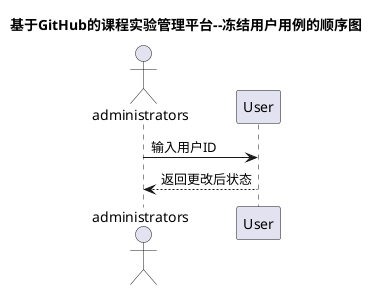 @startuml
title 基于GitHub的课程实验管理平台--冻结用户用例的顺序图
actor administrators
administrators -> User : 输入用户ID
User --> administrators : 返回更改后状态
@enduml